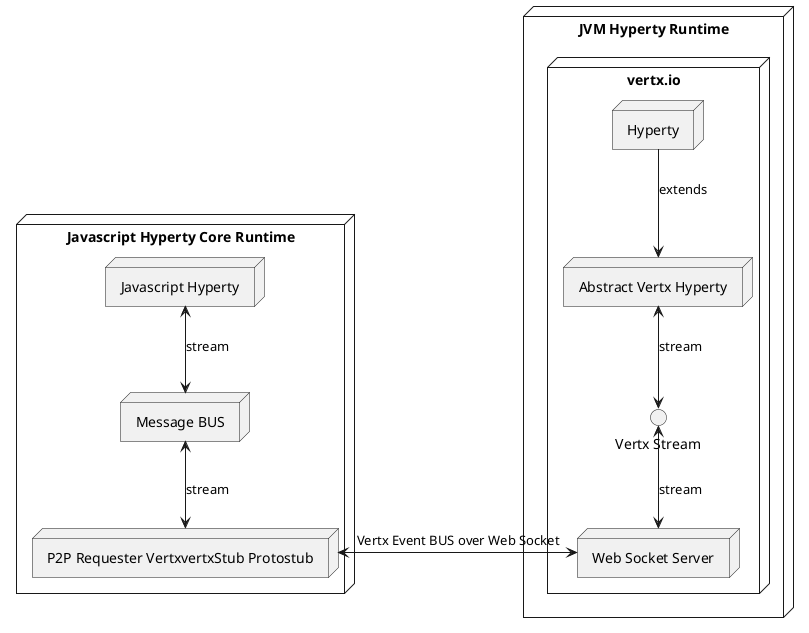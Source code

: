 @startuml

node "JVM Hyperty Runtime" {
  node  vertx.io {

    node "Abstract Vertx Hyperty" as vertxHy

    node "Hyperty" as hy

    interface "Vertx Stream" as stream

    node "Web Socket Server" as wss
  }

}

node "Javascript Hyperty Core Runtime" as node {
  node "Javascript Hyperty" as jsHy

  node "Message BUS" as bus

  node "P2P Requester VertxvertxStub Protostub" as vertxStub
}

hy -down-> vertxHy : extends

vertxHy <-down-> stream : stream

stream <-down-> wss : stream

wss <-left-> vertxStub : Vertx Event BUS over Web Socket

bus <-up-> jsHy : stream

vertxStub <-up-> bus : stream

@enduml
